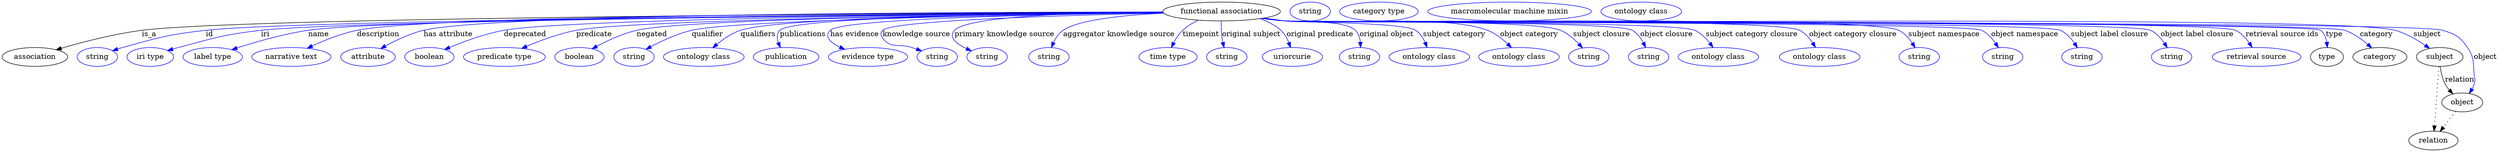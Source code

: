 digraph {
	graph [bb="0,0,4753.4,283"];
	node [label="\N"];
	"functional association"	[height=0.5,
		label="functional association",
		pos="2322.4,265",
		width=3.1053];
	association	[height=0.5,
		pos="62.394,178",
		width=1.7332];
	"functional association" -> association	[label=is_a,
		lp="279.39,221.5",
		pos="e,102.71,191.78 2210.9,263.57 1810.5,261.81 458.15,254.05 265.39,229 212.36,222.11 153.12,206.58 112.39,194.65"];
	id	[color=blue,
		height=0.5,
		label=string,
		pos="181.39,178",
		width=1.0652];
	"functional association" -> id	[color=blue,
		label=id,
		lp="394.39,221.5",
		pos="e,210.38,189.97 2211,263.21 1826.4,260.3 568.06,249.32 387.39,229 316.11,220.98 298.47,215.35 229.39,196 226.29,195.13 223.09,194.16 \
219.89,193.14",
		style=solid];
	iri	[color=blue,
		height=0.5,
		label="iri type",
		pos="282.39,178",
		width=1.2277];
	"functional association" -> iri	[color=blue,
		label=iri,
		lp="500.39,221.5",
		pos="e,315.32,190.14 2211,263.09 1840.3,259.89 662.3,248.31 492.39,229 421.55,220.95 404.32,214.25 335.39,196 332.02,195.11 328.55,194.13 \
325.07,193.11",
		style=solid];
	name	[color=blue,
		height=0.5,
		label="label type",
		pos="401.39,178",
		width=1.5707];
	"functional association" -> name	[color=blue,
		label=name,
		lp="602.39,221.5",
		pos="e,437.57,191.87 2210.8,263.37 1852.1,261.12 742.44,252.34 582.39,229 535.51,222.16 483.52,206.97 447.34,195.12",
		style=solid];
	description	[color=blue,
		height=0.5,
		label="narrative text",
		pos="551.39,178",
		width=2.0943];
	"functional association" -> description	[color=blue,
		label=description,
		lp="715.89,221.5",
		pos="e,581.26,194.62 2210.6,263.96 1864.5,263.5 824.5,259.58 675.39,229 645.79,222.93 614.22,210.1 590.34,198.95",
		style=solid];
	"has attribute"	[color=blue,
		height=0.5,
		label=attribute,
		pos="696.39,178",
		width=1.4443];
	"functional association" -> "has attribute"	[color=blue,
		label="has attribute",
		lp="848.39,221.5",
		pos="e,720.34,194.01 2210.5,264.13 1882.3,264.12 936.94,261.27 801.39,229 775.85,222.92 749.15,210.11 729.07,198.98",
		style=solid];
	deprecated	[color=blue,
		height=0.5,
		label=boolean,
		pos="813.39,178",
		width=1.2999];
	"functional association" -> deprecated	[color=blue,
		label=deprecated,
		lp="994.89,221.5",
		pos="e,842.36,192.32 2211.2,263.16 1907,260.59 1076.2,251.56 954.39,229 918.53,222.36 879.58,207.95 851.72,196.3",
		style=solid];
	predicate	[color=blue,
		height=0.5,
		label="predicate type",
		pos="956.39,178",
		width=2.1665];
	"functional association" -> predicate	[color=blue,
		label=predicate,
		lp="1126.4,221.5",
		pos="e,989.07,194.43 2211.3,262.89 1929.3,259.77 1200.3,249.79 1092.4,229 1059.8,222.73 1024.7,209.66 998.37,198.45",
		style=solid];
	negated	[color=blue,
		height=0.5,
		label=boolean,
		pos="1099.4,178",
		width=1.2999];
	"functional association" -> negated	[color=blue,
		label=negated,
		lp="1236.4,221.5",
		pos="e,1123.7,193.71 2211.1,263.03 1948.1,260.38 1303,251.64 1207.4,229 1181.1,222.77 1153.4,209.83 1132.7,198.67",
		style=solid];
	qualifier	[color=blue,
		height=0.5,
		label=string,
		pos="1202.4,178",
		width=1.0652];
	"functional association" -> qualifier	[color=blue,
		label=qualifier,
		lp="1342.4,221.5",
		pos="e,1225.5,192.74 2211.3,262.59 1966.9,259.15 1397.9,249.07 1312.4,229 1284.8,222.53 1255.7,208.97 1234.4,197.61",
		style=solid];
	qualifiers	[color=blue,
		height=0.5,
		label="ontology class",
		pos="1335.4,178",
		width=2.1304];
	"functional association" -> qualifiers	[color=blue,
		label=qualifiers,
		lp="1438.9,221.5",
		pos="e,1352.5,195.59 2211,263.33 1983.3,261.43 1479.7,254.38 1405.4,229 1388.8,223.34 1372.7,212.36 1360.2,202.14",
		style=solid];
	publications	[color=blue,
		height=0.5,
		label=publication,
		pos="1492.4,178",
		width=1.7332];
	"functional association" -> publications	[color=blue,
		label=publications,
		lp="1524.4,221.5",
		pos="e,1481.4,195.88 2210.7,263.41 1987.4,261.67 1505.3,254.92 1480.4,229 1474.3,222.63 1474.7,213.73 1477.5,205.2",
		style=solid];
	"has evidence"	[color=blue,
		height=0.5,
		label="evidence type",
		pos="1648.4,178",
		width=2.0943];
	"functional association" -> "has evidence"	[color=blue,
		label="has evidence",
		lp="1622.9,221.5",
		pos="e,1604.1,192.7 2211.4,262.77 2008.9,259.99 1597.9,251.57 1576.4,229 1564.6,216.67 1576.9,205.56 1594.5,196.96",
		style=solid];
	"knowledge source"	[color=blue,
		height=0.5,
		label=string,
		pos="1780.4,178",
		width=1.0652];
	"functional association" -> "knowledge source"	[color=blue,
		label="knowledge source",
		lp="1740.9,221.5",
		pos="e,1751,189.57 2211.9,261.92 2032.2,257.99 1694.5,248.1 1676.4,229 1671.8,224.16 1672.5,219.39 1676.4,214 1691.8,192.87 1707.6,204.36 \
1732.4,196 1735.3,195.01 1738.3,193.98 1741.4,192.93",
		style=solid];
	"primary knowledge source"	[color=blue,
		height=0.5,
		label=string,
		pos="1875.4,178",
		width=1.0652];
	"functional association" -> "primary knowledge source"	[color=blue,
		label="primary knowledge source",
		lp="1908.4,221.5",
		pos="e,1845.5,189.63 2210.6,264.22 2069,263.31 1839.9,257.39 1813.4,229 1801.1,215.82 1817.4,203.1 1836.4,193.79",
		style=solid];
	"aggregator knowledge source"	[color=blue,
		height=0.5,
		label=string,
		pos="1993.4,178",
		width=1.0652];
	"functional association" -> "aggregator knowledge source"	[color=blue,
		label="aggregator knowledge source",
		lp="2126.9,221.5",
		pos="e,1998.1,196.21 2212.2,261.76 2139.1,258.31 2051.1,249.8 2020.4,229 2012.1,223.39 2006.2,214.39 2002,205.56",
		style=solid];
	timepoint	[color=blue,
		height=0.5,
		label="time type",
		pos="2220.4,178",
		width=1.5346];
	"functional association" -> timepoint	[color=blue,
		label=timepoint,
		lp="2283.4,221.5",
		pos="e,2226.8,196.04 2277.7,248.31 2267.3,243.24 2256.8,236.86 2248.4,229 2241.3,222.39 2235.6,213.58 2231.2,205.19",
		style=solid];
	"original subject"	[color=blue,
		height=0.5,
		label=string,
		pos="2332.4,178",
		width=1.0652];
	"functional association" -> "original subject"	[color=blue,
		label="original subject",
		lp="2379.4,221.5",
		pos="e,2327.2,195.93 2321.8,246.8 2321.6,237.12 2321.9,224.84 2323.4,214 2323.8,211.3 2324.3,208.5 2324.8,205.72",
		style=solid];
	"original predicate"	[color=blue,
		height=0.5,
		label=uriorcurie,
		pos="2457.4,178",
		width=1.5887];
	"functional association" -> "original predicate"	[color=blue,
		label="original predicate",
		lp="2509.9,221.5",
		pos="e,2453.8,196 2395.6,251.32 2410,246.21 2424.1,239.05 2435.4,229 2442.3,222.83 2447.2,214.08 2450.5,205.62",
		style=solid];
	"original object"	[color=blue,
		height=0.5,
		label=string,
		pos="2585.4,178",
		width=1.0652];
	"functional association" -> "original object"	[color=blue,
		label="original object",
		lp="2636.9,221.5",
		pos="e,2587.4,196.16 2403.4,252.55 2416.8,250.68 2430.5,248.78 2443.4,247 2473.2,242.91 2555.9,249.98 2577.4,229 2583.4,223.13 2586.1,\
214.67 2587,206.37",
		style=solid];
	"subject category"	[color=blue,
		height=0.5,
		label="ontology class",
		pos="2718.4,178",
		width=2.1304];
	"functional association" -> "subject category"	[color=blue,
		label="subject category",
		lp="2765.9,221.5",
		pos="e,2714.1,196.35 2401.1,252.16 2415.1,250.27 2429.7,248.46 2443.4,247 2471,244.07 2669.2,244.24 2692.4,229 2700.7,223.55 2706.5,214.58 \
2710.5,205.73",
		style=solid];
	"object category"	[color=blue,
		height=0.5,
		label="ontology class",
		pos="2889.4,178",
		width=2.1304];
	"functional association" -> "object category"	[color=blue,
		label="object category",
		lp="2908.9,221.5",
		pos="e,2875,195.77 2400.1,252 2414.4,250.09 2429.3,248.31 2443.4,247 2528.9,239.02 2749.4,260.11 2829.4,229 2843.8,223.39 2857.3,212.82 \
2867.9,202.85",
		style=solid];
	"subject closure"	[color=blue,
		height=0.5,
		label=string,
		pos="3022.4,178",
		width=1.0652];
	"functional association" -> "subject closure"	[color=blue,
		label="subject closure",
		lp="3046.9,221.5",
		pos="e,3010.2,195.31 2399.4,251.94 2414,250.01 2429.1,248.24 2443.4,247 2501.5,241.93 2914.4,251.22 2968.4,229 2981.8,223.47 2994,213 \
3003.3,203.06",
		style=solid];
	"object closure"	[color=blue,
		height=0.5,
		label=string,
		pos="3136.4,178",
		width=1.0652];
	"functional association" -> "object closure"	[color=blue,
		label="object closure",
		lp="3170.4,221.5",
		pos="e,3130.7,196.11 2399.4,251.86 2414,249.94 2429.1,248.19 2443.4,247 2480.1,243.94 3073.5,247.33 3105.4,229 3114.6,223.71 3121.4,214.48 \
3126.3,205.38",
		style=solid];
	"subject category closure"	[color=blue,
		height=0.5,
		label="ontology class",
		pos="3269.4,178",
		width=2.1304];
	"functional association" -> "subject category closure"	[color=blue,
		label="subject category closure",
		lp="3332.9,221.5",
		pos="e,3259.2,196.29 2399.1,251.86 2413.7,249.92 2429,248.17 2443.4,247 2486.7,243.47 3185,247.11 3224.4,229 3235.9,223.72 3245.7,213.96 \
3253.2,204.46",
		style=solid];
	"object category closure"	[color=blue,
		height=0.5,
		label="ontology class",
		pos="3462.4,178",
		width=2.1304];
	"functional association" -> "object category closure"	[color=blue,
		label="object category closure",
		lp="3525.9,221.5",
		pos="e,3454.4,196.24 2398.7,251.84 2413.5,249.9 2428.9,248.15 2443.4,247 2497.7,242.7 3375.8,253.67 3424.4,229 3434.7,223.77 3443,214.28 \
3449.2,204.97",
		style=solid];
	"subject namespace"	[color=blue,
		height=0.5,
		label=string,
		pos="3652.4,178",
		width=1.0652];
	"functional association" -> "subject namespace"	[color=blue,
		label="subject namespace",
		lp="3699.4,221.5",
		pos="e,3644.4,195.77 2398.7,251.81 2413.5,249.86 2428.9,248.12 2443.4,247 2508.2,241.97 3555.2,257.97 3613.4,229 3624.1,223.67 3632.8,\
213.85 3639.2,204.31",
		style=solid];
	"object namespace"	[color=blue,
		height=0.5,
		label=string,
		pos="3811.4,178",
		width=1.0652];
	"functional association" -> "object namespace"	[color=blue,
		label="object namespace",
		lp="3853.4,221.5",
		pos="e,3803.1,195.79 2398.7,251.79 2413.5,249.85 2428.9,248.11 2443.4,247 2480.2,244.18 3738.3,245.21 3771.4,229 3782.3,223.69 3791.1,\
213.87 3797.7,204.33",
		style=solid];
	"subject label closure"	[color=blue,
		height=0.5,
		label=string,
		pos="3962.4,178",
		width=1.0652];
	"functional association" -> "subject label closure"	[color=blue,
		label="subject label closure",
		lp="4015.4,221.5",
		pos="e,3953.8,195.81 2398.7,251.77 2413.5,249.83 2428.9,248.1 2443.4,247 2484.3,243.89 3884.4,246.79 3921.4,229 3932.4,223.71 3941.4,\
213.9 3948.2,204.36",
		style=solid];
	"object label closure"	[color=blue,
		height=0.5,
		label=string,
		pos="4133.4,178",
		width=1.0652];
	"functional association" -> "object label closure"	[color=blue,
		label="object label closure",
		lp="4181.9,221.5",
		pos="e,4125.1,195.8 2398.7,251.76 2413.5,249.82 2428.9,248.09 2443.4,247 2489.1,243.55 4052.2,249.08 4093.4,229 4104.3,223.71 4113.1,\
213.89 4119.7,204.35",
		style=solid];
	"retrieval source ids"	[color=blue,
		height=0.5,
		label="retrieval source",
		pos="4295.4,178",
		width=2.347];
	"functional association" -> "retrieval source ids"	[color=blue,
		label="retrieval source ids",
		lp="4343.9,221.5",
		pos="e,4286.8,196.3 2398.4,251.79 2413.3,249.83 2428.8,248.09 2443.4,247 2493.6,243.24 4210.1,251.03 4255.4,229 4266.1,223.79 4274.9,\
214.17 4281.4,204.76",
		style=solid];
	type	[height=0.5,
		pos="4429.4,178",
		width=0.86659];
	"functional association" -> type	[color=blue,
		label=type,
		lp="4443.4,221.5",
		pos="e,4430.2,196.19 2398.4,251.78 2413.3,249.82 2428.8,248.09 2443.4,247 2470.7,244.96 4395.9,246.07 4417.4,229 4424.2,223.55 4427.6,\
214.93 4429.2,206.37",
		style=solid];
	category	[height=0.5,
		pos="4530.4,178",
		width=1.4263];
	"functional association" -> category	[color=blue,
		label=category,
		lp="4523.9,221.5",
		pos="e,4514.8,195.26 2398.4,251.78 2413.3,249.82 2428.8,248.09 2443.4,247 2499.4,242.84 4410.2,246.92 4463.4,229 4479.6,223.54 4495.1,\
212.52 4507.1,202.21",
		style=solid];
	subject	[height=0.5,
		pos="4644.4,178",
		width=1.2277];
	"functional association" -> subject	[color=blue,
		label=subject,
		lp="4620.4,221.5",
		pos="e,4625.1,194.34 2398.4,251.77 2413.3,249.82 2428.8,248.08 2443.4,247 2560.6,238.3 4446.1,260.37 4559.4,229 4580.1,223.26 4601,211.1 \
4616.9,200.21",
		style=solid];
	object	[height=0.5,
		pos="4687.4,91",
		width=1.0832];
	"functional association" -> object	[color=blue,
		label=object,
		lp="4731.4,178",
		pos="e,4700.8,108.09 2398.4,251.77 2413.3,249.81 2428.8,248.08 2443.4,247 2504.5,242.48 4592,247.71 4650.4,229 4674.7,221.21 4683,217.1 \
4697.4,196 4711.3,175.59 4707.5,166.51 4710.4,142 4711.2,135.38 4712.3,133.39 4710.4,127 4709.4,123.55 4707.9,120.13 4706.1,116.85",
		style=solid];
	association_type	[color=blue,
		height=0.5,
		label=string,
		pos="2490.4,265",
		width=1.0652];
	association_category	[color=blue,
		height=0.5,
		label="category type",
		pos="2621.4,265",
		width=2.0762];
	subject -> object	[label=relation,
		lp="4682.4,134.5",
		pos="e,4669.5,107.23 4645.5,159.55 4646.7,149.57 4649.2,137.07 4654.4,127 4656.6,122.68 4659.5,118.52 4662.7,114.66"];
	relation	[height=0.5,
		pos="4632.4,18",
		width=1.2999];
	subject -> relation	[pos="e,4633.7,36.188 4643.1,159.79 4641,132.48 4637,78.994 4634.5,46.38",
		style=dotted];
	"functional association_subject"	[color=blue,
		height=0.5,
		label="macromolecular machine mixin",
		pos="2870.4,265",
		width=4.3329];
	object -> relation	[pos="e,4645.2,35.54 4674.9,73.889 4668,64.939 4659.2,53.617 4651.4,43.584",
		style=dotted];
	"functional association_object"	[color=blue,
		height=0.5,
		label="ontology class",
		pos="3121.4,265",
		width=2.1304];
}

